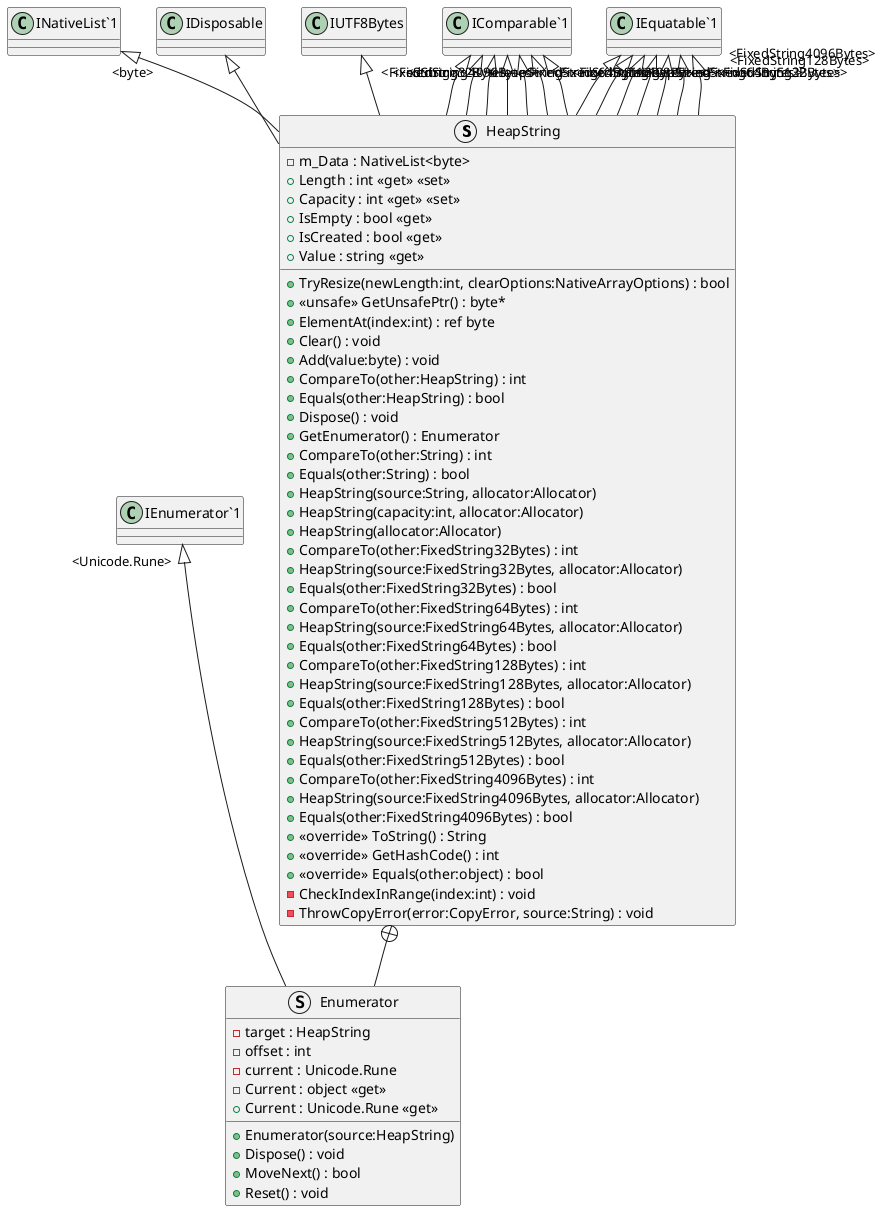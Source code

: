 @startuml
struct HeapString {
    - m_Data : NativeList<byte>
    + Length : int <<get>> <<set>>
    + Capacity : int <<get>> <<set>>
    + TryResize(newLength:int, clearOptions:NativeArrayOptions) : bool
    + IsEmpty : bool <<get>>
    + IsCreated : bool <<get>>
    + <<unsafe>> GetUnsafePtr() : byte*
    + ElementAt(index:int) : ref byte
    + Clear() : void
    + Add(value:byte) : void
    + CompareTo(other:HeapString) : int
    + Equals(other:HeapString) : bool
    + Dispose() : void
    + Value : string <<get>>
    + GetEnumerator() : Enumerator
    + CompareTo(other:String) : int
    + Equals(other:String) : bool
    + HeapString(source:String, allocator:Allocator)
    + HeapString(capacity:int, allocator:Allocator)
    + HeapString(allocator:Allocator)
    + CompareTo(other:FixedString32Bytes) : int
    + HeapString(source:FixedString32Bytes, allocator:Allocator)
    + Equals(other:FixedString32Bytes) : bool
    + CompareTo(other:FixedString64Bytes) : int
    + HeapString(source:FixedString64Bytes, allocator:Allocator)
    + Equals(other:FixedString64Bytes) : bool
    + CompareTo(other:FixedString128Bytes) : int
    + HeapString(source:FixedString128Bytes, allocator:Allocator)
    + Equals(other:FixedString128Bytes) : bool
    + CompareTo(other:FixedString512Bytes) : int
    + HeapString(source:FixedString512Bytes, allocator:Allocator)
    + Equals(other:FixedString512Bytes) : bool
    + CompareTo(other:FixedString4096Bytes) : int
    + HeapString(source:FixedString4096Bytes, allocator:Allocator)
    + Equals(other:FixedString4096Bytes) : bool
    + <<override>> ToString() : String
    + <<override>> GetHashCode() : int
    + <<override>> Equals(other:object) : bool
    - CheckIndexInRange(index:int) : void
    - ThrowCopyError(error:CopyError, source:String) : void
}
struct Enumerator {
    - target : HeapString
    - offset : int
    - current : Unicode.Rune
    + Enumerator(source:HeapString)
    + Dispose() : void
    + MoveNext() : bool
    + Reset() : void
    - Current : object <<get>>
    + Current : Unicode.Rune <<get>>
}
"INativeList`1" "<byte>" <|-- HeapString
IDisposable <|-- HeapString
IUTF8Bytes <|-- HeapString
"IComparable`1" "<String>" <|-- HeapString
"IEquatable`1" "<String>" <|-- HeapString
"IComparable`1" "<HeapString>" <|-- HeapString
"IEquatable`1" "<HeapString>" <|-- HeapString
"IComparable`1" "<FixedString32Bytes>" <|-- HeapString
"IEquatable`1" "<FixedString32Bytes>" <|-- HeapString
"IComparable`1" "<FixedString64Bytes>" <|-- HeapString
"IEquatable`1" "<FixedString64Bytes>" <|-- HeapString
"IComparable`1" "<FixedString128Bytes>" <|-- HeapString
"IEquatable`1" "<FixedString128Bytes>" <|-- HeapString
"IComparable`1" "<FixedString512Bytes>" <|-- HeapString
"IEquatable`1" "<FixedString512Bytes>" <|-- HeapString
"IComparable`1" "<FixedString4096Bytes>" <|-- HeapString
"IEquatable`1" "<FixedString4096Bytes>" <|-- HeapString
HeapString +-- Enumerator
"IEnumerator`1" "<Unicode.Rune>" <|-- Enumerator
@enduml
